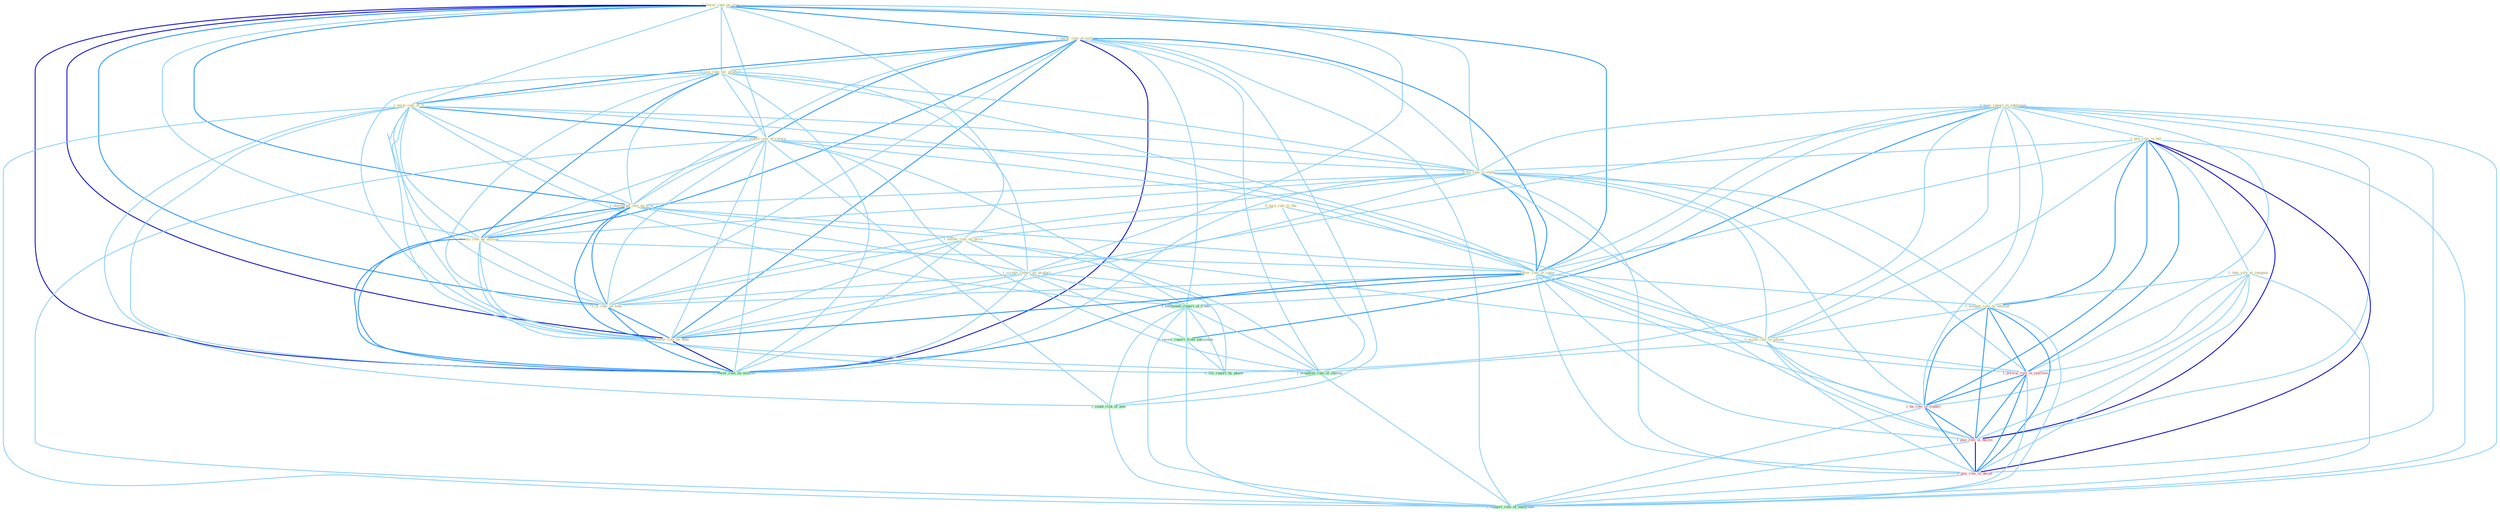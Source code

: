 Graph G{ 
    node
    [shape=polygon,style=filled,width=.5,height=.06,color="#BDFCC9",fixedsize=true,fontsize=4,
    fontcolor="#2f4f4f"];
    {node
    [color="#ffffe0", fontcolor="#8b7d6b"] "1_lower_rate_on_issu " "1_lower_rate_of_million " "0_been_report_in_entitynam " "1_rais_rate_for_product " "1_term_rate_of_% " "1_plai_role_in_fall " "1_expect_rate_of_return " "1_take_role_at_compani " "0_turn_rule_to_the " "0_fix_rate_in_state " "1_downgrad_rate_on_firm " "0_rais_rate_by_million " "1_follow_rule_on_price " "1_scrutin_report_on_product " "0_lower_rate_in_come " "1_hamper_role_in_attempt " "0_write_rule_in_advanc " "1_is_rate_on_loan " "1_lower_rate_on_debt "}
{node [color="#fff0f5", fontcolor="#b22222"] "1_portrai_role_in_yearnum " "1_ha_role_in_countri " "1_plai_role_in_declin " "1_plai_role_in_decad "}
edge [color="#B0E2FF"];

	"1_lower_rate_on_issu " -- "1_lower_rate_of_million " [w="2", color="#1e90ff" , len=0.8];
	"1_lower_rate_on_issu " -- "1_rais_rate_for_product " [w="1", color="#87cefa" ];
	"1_lower_rate_on_issu " -- "1_term_rate_of_% " [w="1", color="#87cefa" ];
	"1_lower_rate_on_issu " -- "1_expect_rate_of_return " [w="1", color="#87cefa" ];
	"1_lower_rate_on_issu " -- "0_fix_rate_in_state " [w="1", color="#87cefa" ];
	"1_lower_rate_on_issu " -- "1_downgrad_rate_on_firm " [w="2", color="#1e90ff" , len=0.8];
	"1_lower_rate_on_issu " -- "0_rais_rate_by_million " [w="1", color="#87cefa" ];
	"1_lower_rate_on_issu " -- "1_follow_rule_on_price " [w="1", color="#87cefa" ];
	"1_lower_rate_on_issu " -- "1_scrutin_report_on_product " [w="1", color="#87cefa" ];
	"1_lower_rate_on_issu " -- "0_lower_rate_in_come " [w="2", color="#1e90ff" , len=0.8];
	"1_lower_rate_on_issu " -- "1_is_rate_on_loan " [w="2", color="#1e90ff" , len=0.8];
	"1_lower_rate_on_issu " -- "1_lower_rate_on_debt " [w="3", color="#0000cd" , len=0.6];
	"1_lower_rate_on_issu " -- "1_lower_rate_on_million " [w="3", color="#0000cd" , len=0.6];
	"1_lower_rate_of_million " -- "1_rais_rate_for_product " [w="1", color="#87cefa" ];
	"1_lower_rate_of_million " -- "1_term_rate_of_% " [w="2", color="#1e90ff" , len=0.8];
	"1_lower_rate_of_million " -- "1_expect_rate_of_return " [w="2", color="#1e90ff" , len=0.8];
	"1_lower_rate_of_million " -- "0_fix_rate_in_state " [w="1", color="#87cefa" ];
	"1_lower_rate_of_million " -- "1_downgrad_rate_on_firm " [w="1", color="#87cefa" ];
	"1_lower_rate_of_million " -- "0_rais_rate_by_million " [w="2", color="#1e90ff" , len=0.8];
	"1_lower_rate_of_million " -- "0_lower_rate_in_come " [w="2", color="#1e90ff" , len=0.8];
	"1_lower_rate_of_million " -- "1_is_rate_on_loan " [w="1", color="#87cefa" ];
	"1_lower_rate_of_million " -- "1_lower_rate_on_debt " [w="2", color="#1e90ff" , len=0.8];
	"1_lower_rate_of_million " -- "1_lower_rate_on_million " [w="3", color="#0000cd" , len=0.6];
	"1_lower_rate_of_million " -- "1_entitynam_report_of_trade " [w="1", color="#87cefa" ];
	"1_lower_rate_of_million " -- "1_establish_rule_of_immun " [w="1", color="#87cefa" ];
	"1_lower_rate_of_million " -- "1_count_risk_of_new " [w="1", color="#87cefa" ];
	"1_lower_rate_of_million " -- "1_support_role_of_entitynam " [w="1", color="#87cefa" ];
	"0_been_report_in_entitynam " -- "1_plai_role_in_fall " [w="1", color="#87cefa" ];
	"0_been_report_in_entitynam " -- "0_fix_rate_in_state " [w="1", color="#87cefa" ];
	"0_been_report_in_entitynam " -- "1_scrutin_report_on_product " [w="1", color="#87cefa" ];
	"0_been_report_in_entitynam " -- "0_lower_rate_in_come " [w="1", color="#87cefa" ];
	"0_been_report_in_entitynam " -- "1_hamper_role_in_attempt " [w="1", color="#87cefa" ];
	"0_been_report_in_entitynam " -- "0_write_rule_in_advanc " [w="1", color="#87cefa" ];
	"0_been_report_in_entitynam " -- "1_portrai_role_in_yearnum " [w="1", color="#87cefa" ];
	"0_been_report_in_entitynam " -- "1_ha_role_in_countri " [w="1", color="#87cefa" ];
	"0_been_report_in_entitynam " -- "1_entitynam_report_of_trade " [w="1", color="#87cefa" ];
	"0_been_report_in_entitynam " -- "1_receiv_report_from_entitynam " [w="2", color="#1e90ff" , len=0.8];
	"0_been_report_in_entitynam " -- "1_plai_role_in_declin " [w="1", color="#87cefa" ];
	"0_been_report_in_entitynam " -- "1_plai_role_in_decad " [w="1", color="#87cefa" ];
	"0_been_report_in_entitynam " -- "0_file_report_by_phone " [w="1", color="#87cefa" ];
	"0_been_report_in_entitynam " -- "1_support_role_of_entitynam " [w="1", color="#87cefa" ];
	"1_rais_rate_for_product " -- "1_term_rate_of_% " [w="1", color="#87cefa" ];
	"1_rais_rate_for_product " -- "1_expect_rate_of_return " [w="1", color="#87cefa" ];
	"1_rais_rate_for_product " -- "0_fix_rate_in_state " [w="1", color="#87cefa" ];
	"1_rais_rate_for_product " -- "1_downgrad_rate_on_firm " [w="1", color="#87cefa" ];
	"1_rais_rate_for_product " -- "0_rais_rate_by_million " [w="2", color="#1e90ff" , len=0.8];
	"1_rais_rate_for_product " -- "1_scrutin_report_on_product " [w="1", color="#87cefa" ];
	"1_rais_rate_for_product " -- "0_lower_rate_in_come " [w="1", color="#87cefa" ];
	"1_rais_rate_for_product " -- "1_is_rate_on_loan " [w="1", color="#87cefa" ];
	"1_rais_rate_for_product " -- "1_lower_rate_on_debt " [w="1", color="#87cefa" ];
	"1_rais_rate_for_product " -- "1_lower_rate_on_million " [w="1", color="#87cefa" ];
	"1_term_rate_of_% " -- "1_expect_rate_of_return " [w="2", color="#1e90ff" , len=0.8];
	"1_term_rate_of_% " -- "0_fix_rate_in_state " [w="1", color="#87cefa" ];
	"1_term_rate_of_% " -- "1_downgrad_rate_on_firm " [w="1", color="#87cefa" ];
	"1_term_rate_of_% " -- "0_rais_rate_by_million " [w="1", color="#87cefa" ];
	"1_term_rate_of_% " -- "0_lower_rate_in_come " [w="1", color="#87cefa" ];
	"1_term_rate_of_% " -- "1_is_rate_on_loan " [w="1", color="#87cefa" ];
	"1_term_rate_of_% " -- "1_lower_rate_on_debt " [w="1", color="#87cefa" ];
	"1_term_rate_of_% " -- "1_lower_rate_on_million " [w="1", color="#87cefa" ];
	"1_term_rate_of_% " -- "1_entitynam_report_of_trade " [w="1", color="#87cefa" ];
	"1_term_rate_of_% " -- "1_establish_rule_of_immun " [w="1", color="#87cefa" ];
	"1_term_rate_of_% " -- "1_count_risk_of_new " [w="1", color="#87cefa" ];
	"1_term_rate_of_% " -- "1_support_role_of_entitynam " [w="1", color="#87cefa" ];
	"1_plai_role_in_fall " -- "1_take_role_at_compani " [w="1", color="#87cefa" ];
	"1_plai_role_in_fall " -- "0_fix_rate_in_state " [w="1", color="#87cefa" ];
	"1_plai_role_in_fall " -- "0_lower_rate_in_come " [w="1", color="#87cefa" ];
	"1_plai_role_in_fall " -- "1_hamper_role_in_attempt " [w="2", color="#1e90ff" , len=0.8];
	"1_plai_role_in_fall " -- "0_write_rule_in_advanc " [w="1", color="#87cefa" ];
	"1_plai_role_in_fall " -- "1_portrai_role_in_yearnum " [w="2", color="#1e90ff" , len=0.8];
	"1_plai_role_in_fall " -- "1_ha_role_in_countri " [w="2", color="#1e90ff" , len=0.8];
	"1_plai_role_in_fall " -- "1_plai_role_in_declin " [w="3", color="#0000cd" , len=0.6];
	"1_plai_role_in_fall " -- "1_plai_role_in_decad " [w="3", color="#0000cd" , len=0.6];
	"1_plai_role_in_fall " -- "1_support_role_of_entitynam " [w="1", color="#87cefa" ];
	"1_expect_rate_of_return " -- "0_fix_rate_in_state " [w="1", color="#87cefa" ];
	"1_expect_rate_of_return " -- "1_downgrad_rate_on_firm " [w="1", color="#87cefa" ];
	"1_expect_rate_of_return " -- "0_rais_rate_by_million " [w="1", color="#87cefa" ];
	"1_expect_rate_of_return " -- "0_lower_rate_in_come " [w="1", color="#87cefa" ];
	"1_expect_rate_of_return " -- "1_is_rate_on_loan " [w="1", color="#87cefa" ];
	"1_expect_rate_of_return " -- "1_lower_rate_on_debt " [w="1", color="#87cefa" ];
	"1_expect_rate_of_return " -- "1_lower_rate_on_million " [w="1", color="#87cefa" ];
	"1_expect_rate_of_return " -- "1_entitynam_report_of_trade " [w="1", color="#87cefa" ];
	"1_expect_rate_of_return " -- "1_establish_rule_of_immun " [w="1", color="#87cefa" ];
	"1_expect_rate_of_return " -- "1_count_risk_of_new " [w="1", color="#87cefa" ];
	"1_expect_rate_of_return " -- "1_support_role_of_entitynam " [w="1", color="#87cefa" ];
	"1_take_role_at_compani " -- "1_hamper_role_in_attempt " [w="1", color="#87cefa" ];
	"1_take_role_at_compani " -- "1_portrai_role_in_yearnum " [w="1", color="#87cefa" ];
	"1_take_role_at_compani " -- "1_ha_role_in_countri " [w="1", color="#87cefa" ];
	"1_take_role_at_compani " -- "1_plai_role_in_declin " [w="1", color="#87cefa" ];
	"1_take_role_at_compani " -- "1_plai_role_in_decad " [w="1", color="#87cefa" ];
	"1_take_role_at_compani " -- "1_support_role_of_entitynam " [w="1", color="#87cefa" ];
	"0_turn_rule_to_the " -- "1_follow_rule_on_price " [w="1", color="#87cefa" ];
	"0_turn_rule_to_the " -- "0_write_rule_in_advanc " [w="1", color="#87cefa" ];
	"0_turn_rule_to_the " -- "1_establish_rule_of_immun " [w="1", color="#87cefa" ];
	"0_fix_rate_in_state " -- "1_downgrad_rate_on_firm " [w="1", color="#87cefa" ];
	"0_fix_rate_in_state " -- "0_rais_rate_by_million " [w="1", color="#87cefa" ];
	"0_fix_rate_in_state " -- "0_lower_rate_in_come " [w="2", color="#1e90ff" , len=0.8];
	"0_fix_rate_in_state " -- "1_hamper_role_in_attempt " [w="1", color="#87cefa" ];
	"0_fix_rate_in_state " -- "0_write_rule_in_advanc " [w="1", color="#87cefa" ];
	"0_fix_rate_in_state " -- "1_is_rate_on_loan " [w="1", color="#87cefa" ];
	"0_fix_rate_in_state " -- "1_lower_rate_on_debt " [w="1", color="#87cefa" ];
	"0_fix_rate_in_state " -- "1_portrai_role_in_yearnum " [w="1", color="#87cefa" ];
	"0_fix_rate_in_state " -- "1_ha_role_in_countri " [w="1", color="#87cefa" ];
	"0_fix_rate_in_state " -- "1_lower_rate_on_million " [w="1", color="#87cefa" ];
	"0_fix_rate_in_state " -- "1_plai_role_in_declin " [w="1", color="#87cefa" ];
	"0_fix_rate_in_state " -- "1_plai_role_in_decad " [w="1", color="#87cefa" ];
	"1_downgrad_rate_on_firm " -- "0_rais_rate_by_million " [w="1", color="#87cefa" ];
	"1_downgrad_rate_on_firm " -- "1_follow_rule_on_price " [w="1", color="#87cefa" ];
	"1_downgrad_rate_on_firm " -- "1_scrutin_report_on_product " [w="1", color="#87cefa" ];
	"1_downgrad_rate_on_firm " -- "0_lower_rate_in_come " [w="1", color="#87cefa" ];
	"1_downgrad_rate_on_firm " -- "1_is_rate_on_loan " [w="2", color="#1e90ff" , len=0.8];
	"1_downgrad_rate_on_firm " -- "1_lower_rate_on_debt " [w="2", color="#1e90ff" , len=0.8];
	"1_downgrad_rate_on_firm " -- "1_lower_rate_on_million " [w="2", color="#1e90ff" , len=0.8];
	"0_rais_rate_by_million " -- "0_lower_rate_in_come " [w="1", color="#87cefa" ];
	"0_rais_rate_by_million " -- "1_is_rate_on_loan " [w="1", color="#87cefa" ];
	"0_rais_rate_by_million " -- "1_lower_rate_on_debt " [w="1", color="#87cefa" ];
	"0_rais_rate_by_million " -- "1_lower_rate_on_million " [w="2", color="#1e90ff" , len=0.8];
	"0_rais_rate_by_million " -- "0_file_report_by_phone " [w="1", color="#87cefa" ];
	"1_follow_rule_on_price " -- "1_scrutin_report_on_product " [w="1", color="#87cefa" ];
	"1_follow_rule_on_price " -- "0_write_rule_in_advanc " [w="1", color="#87cefa" ];
	"1_follow_rule_on_price " -- "1_is_rate_on_loan " [w="1", color="#87cefa" ];
	"1_follow_rule_on_price " -- "1_lower_rate_on_debt " [w="1", color="#87cefa" ];
	"1_follow_rule_on_price " -- "1_lower_rate_on_million " [w="1", color="#87cefa" ];
	"1_follow_rule_on_price " -- "1_establish_rule_of_immun " [w="1", color="#87cefa" ];
	"1_scrutin_report_on_product " -- "1_is_rate_on_loan " [w="1", color="#87cefa" ];
	"1_scrutin_report_on_product " -- "1_lower_rate_on_debt " [w="1", color="#87cefa" ];
	"1_scrutin_report_on_product " -- "1_lower_rate_on_million " [w="1", color="#87cefa" ];
	"1_scrutin_report_on_product " -- "1_entitynam_report_of_trade " [w="1", color="#87cefa" ];
	"1_scrutin_report_on_product " -- "1_receiv_report_from_entitynam " [w="1", color="#87cefa" ];
	"1_scrutin_report_on_product " -- "0_file_report_by_phone " [w="1", color="#87cefa" ];
	"0_lower_rate_in_come " -- "1_hamper_role_in_attempt " [w="1", color="#87cefa" ];
	"0_lower_rate_in_come " -- "0_write_rule_in_advanc " [w="1", color="#87cefa" ];
	"0_lower_rate_in_come " -- "1_is_rate_on_loan " [w="1", color="#87cefa" ];
	"0_lower_rate_in_come " -- "1_lower_rate_on_debt " [w="2", color="#1e90ff" , len=0.8];
	"0_lower_rate_in_come " -- "1_portrai_role_in_yearnum " [w="1", color="#87cefa" ];
	"0_lower_rate_in_come " -- "1_ha_role_in_countri " [w="1", color="#87cefa" ];
	"0_lower_rate_in_come " -- "1_lower_rate_on_million " [w="2", color="#1e90ff" , len=0.8];
	"0_lower_rate_in_come " -- "1_plai_role_in_declin " [w="1", color="#87cefa" ];
	"0_lower_rate_in_come " -- "1_plai_role_in_decad " [w="1", color="#87cefa" ];
	"1_hamper_role_in_attempt " -- "0_write_rule_in_advanc " [w="1", color="#87cefa" ];
	"1_hamper_role_in_attempt " -- "1_portrai_role_in_yearnum " [w="2", color="#1e90ff" , len=0.8];
	"1_hamper_role_in_attempt " -- "1_ha_role_in_countri " [w="2", color="#1e90ff" , len=0.8];
	"1_hamper_role_in_attempt " -- "1_plai_role_in_declin " [w="2", color="#1e90ff" , len=0.8];
	"1_hamper_role_in_attempt " -- "1_plai_role_in_decad " [w="2", color="#1e90ff" , len=0.8];
	"1_hamper_role_in_attempt " -- "1_support_role_of_entitynam " [w="1", color="#87cefa" ];
	"0_write_rule_in_advanc " -- "1_portrai_role_in_yearnum " [w="1", color="#87cefa" ];
	"0_write_rule_in_advanc " -- "1_ha_role_in_countri " [w="1", color="#87cefa" ];
	"0_write_rule_in_advanc " -- "1_plai_role_in_declin " [w="1", color="#87cefa" ];
	"0_write_rule_in_advanc " -- "1_establish_rule_of_immun " [w="1", color="#87cefa" ];
	"0_write_rule_in_advanc " -- "1_plai_role_in_decad " [w="1", color="#87cefa" ];
	"1_is_rate_on_loan " -- "1_lower_rate_on_debt " [w="2", color="#1e90ff" , len=0.8];
	"1_is_rate_on_loan " -- "1_lower_rate_on_million " [w="2", color="#1e90ff" , len=0.8];
	"1_lower_rate_on_debt " -- "1_lower_rate_on_million " [w="3", color="#0000cd" , len=0.6];
	"1_portrai_role_in_yearnum " -- "1_ha_role_in_countri " [w="2", color="#1e90ff" , len=0.8];
	"1_portrai_role_in_yearnum " -- "1_plai_role_in_declin " [w="2", color="#1e90ff" , len=0.8];
	"1_portrai_role_in_yearnum " -- "1_plai_role_in_decad " [w="2", color="#1e90ff" , len=0.8];
	"1_portrai_role_in_yearnum " -- "1_support_role_of_entitynam " [w="1", color="#87cefa" ];
	"1_ha_role_in_countri " -- "1_plai_role_in_declin " [w="2", color="#1e90ff" , len=0.8];
	"1_ha_role_in_countri " -- "1_plai_role_in_decad " [w="2", color="#1e90ff" , len=0.8];
	"1_ha_role_in_countri " -- "1_support_role_of_entitynam " [w="1", color="#87cefa" ];
	"1_entitynam_report_of_trade " -- "1_receiv_report_from_entitynam " [w="1", color="#87cefa" ];
	"1_entitynam_report_of_trade " -- "1_establish_rule_of_immun " [w="1", color="#87cefa" ];
	"1_entitynam_report_of_trade " -- "1_count_risk_of_new " [w="1", color="#87cefa" ];
	"1_entitynam_report_of_trade " -- "0_file_report_by_phone " [w="1", color="#87cefa" ];
	"1_entitynam_report_of_trade " -- "1_support_role_of_entitynam " [w="1", color="#87cefa" ];
	"1_receiv_report_from_entitynam " -- "0_file_report_by_phone " [w="1", color="#87cefa" ];
	"1_receiv_report_from_entitynam " -- "1_support_role_of_entitynam " [w="1", color="#87cefa" ];
	"1_plai_role_in_declin " -- "1_plai_role_in_decad " [w="3", color="#0000cd" , len=0.6];
	"1_plai_role_in_declin " -- "1_support_role_of_entitynam " [w="1", color="#87cefa" ];
	"1_establish_rule_of_immun " -- "1_count_risk_of_new " [w="1", color="#87cefa" ];
	"1_establish_rule_of_immun " -- "1_support_role_of_entitynam " [w="1", color="#87cefa" ];
	"1_count_risk_of_new " -- "1_support_role_of_entitynam " [w="1", color="#87cefa" ];
	"1_plai_role_in_decad " -- "1_support_role_of_entitynam " [w="1", color="#87cefa" ];
}